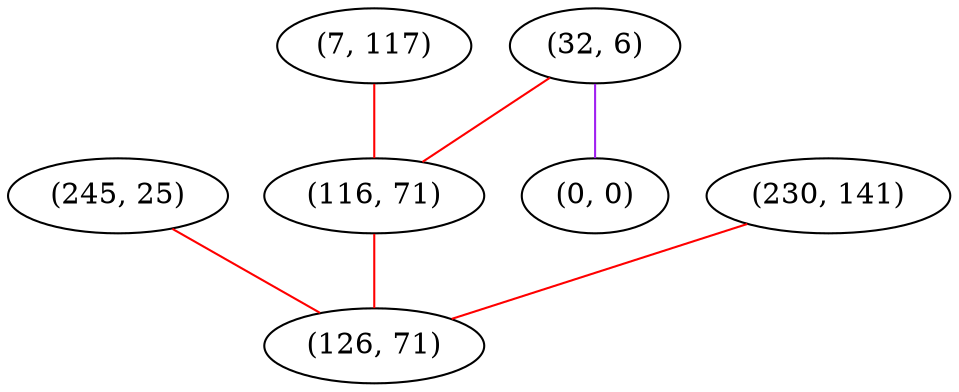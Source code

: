graph "" {
"(245, 25)";
"(7, 117)";
"(32, 6)";
"(116, 71)";
"(0, 0)";
"(230, 141)";
"(126, 71)";
"(245, 25)" -- "(126, 71)"  [color=red, key=0, weight=1];
"(7, 117)" -- "(116, 71)"  [color=red, key=0, weight=1];
"(32, 6)" -- "(116, 71)"  [color=red, key=0, weight=1];
"(32, 6)" -- "(0, 0)"  [color=purple, key=0, weight=4];
"(116, 71)" -- "(126, 71)"  [color=red, key=0, weight=1];
"(230, 141)" -- "(126, 71)"  [color=red, key=0, weight=1];
}
